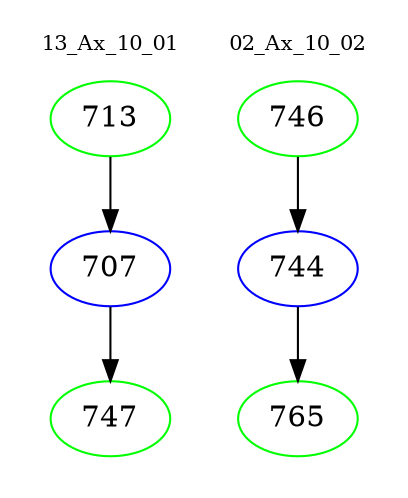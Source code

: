 digraph{
subgraph cluster_0 {
color = white
label = "13_Ax_10_01";
fontsize=10;
T0_713 [label="713", color="green"]
T0_713 -> T0_707 [color="black"]
T0_707 [label="707", color="blue"]
T0_707 -> T0_747 [color="black"]
T0_747 [label="747", color="green"]
}
subgraph cluster_1 {
color = white
label = "02_Ax_10_02";
fontsize=10;
T1_746 [label="746", color="green"]
T1_746 -> T1_744 [color="black"]
T1_744 [label="744", color="blue"]
T1_744 -> T1_765 [color="black"]
T1_765 [label="765", color="green"]
}
}
